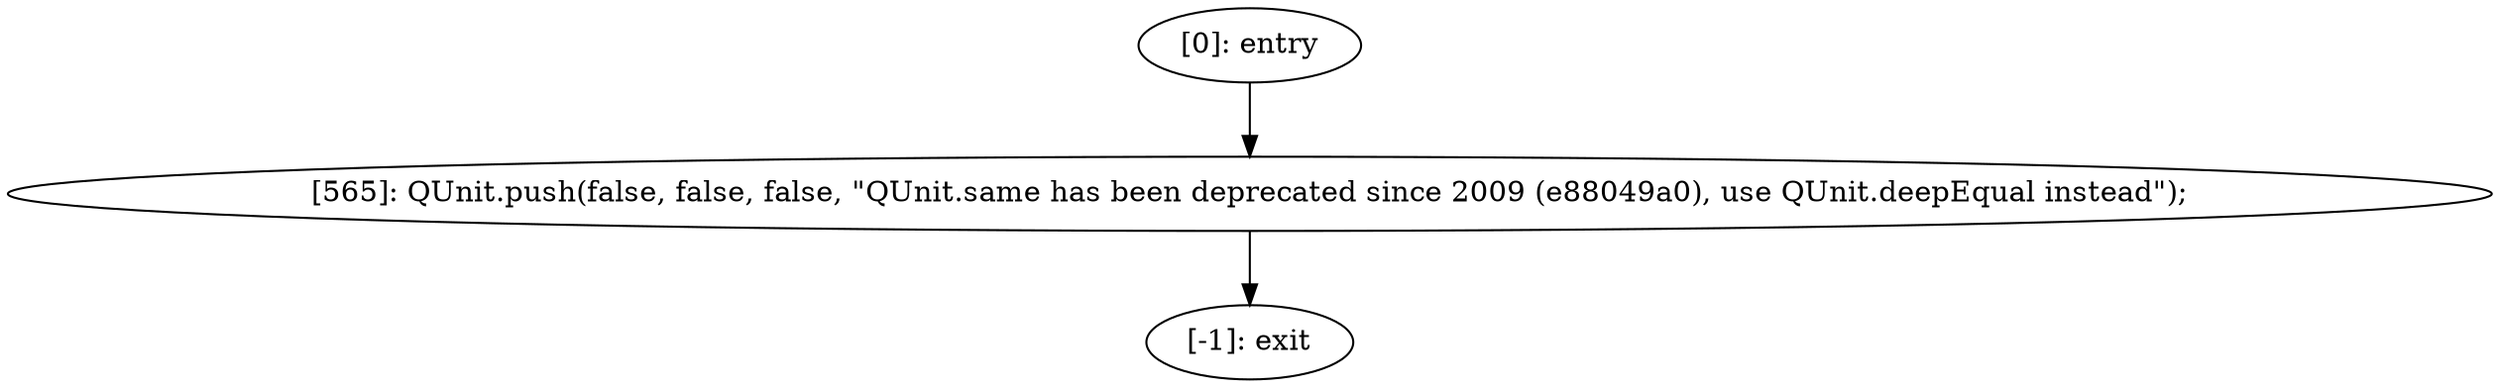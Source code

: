 digraph {
"0" [label="[565]: QUnit.push(false, false, false, \"QUnit.same has been deprecated since 2009 (e88049a0), use QUnit.deepEqual instead\");\n"] 
"1" [label="[-1]: exit"] 
"2" [label="[0]: entry"] 
"0" -> "1" [label=""] 
"2" -> "0" [label=""] 
}
